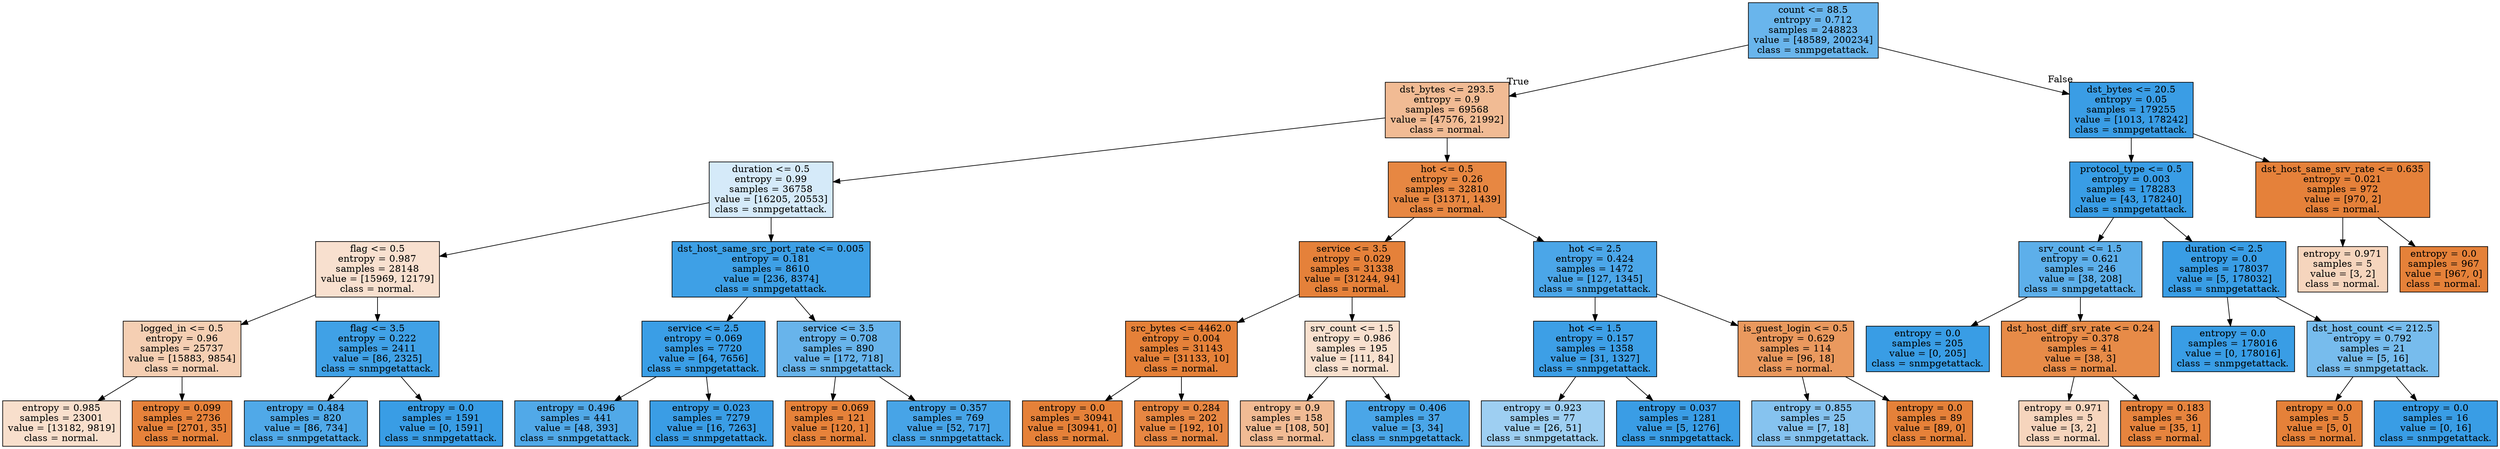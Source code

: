 digraph Tree {
node [shape=box, style="filled", color="black"] ;
0 [label="count <= 88.5\nentropy = 0.712\nsamples = 248823\nvalue = [48589, 200234]\nclass = snmpgetattack.", fillcolor="#399de5c1"] ;
1 [label="dst_bytes <= 293.5\nentropy = 0.9\nsamples = 69568\nvalue = [47576, 21992]\nclass = normal.", fillcolor="#e5813989"] ;
0 -> 1 [labeldistance=2.5, labelangle=45, headlabel="True"] ;
2 [label="duration <= 0.5\nentropy = 0.99\nsamples = 36758\nvalue = [16205, 20553]\nclass = snmpgetattack.", fillcolor="#399de536"] ;
1 -> 2 ;
3 [label="flag <= 0.5\nentropy = 0.987\nsamples = 28148\nvalue = [15969, 12179]\nclass = normal.", fillcolor="#e581393d"] ;
2 -> 3 ;
4 [label="logged_in <= 0.5\nentropy = 0.96\nsamples = 25737\nvalue = [15883, 9854]\nclass = normal.", fillcolor="#e5813961"] ;
3 -> 4 ;
5 [label="entropy = 0.985\nsamples = 23001\nvalue = [13182, 9819]\nclass = normal.", fillcolor="#e5813941"] ;
4 -> 5 ;
6 [label="entropy = 0.099\nsamples = 2736\nvalue = [2701, 35]\nclass = normal.", fillcolor="#e58139fc"] ;
4 -> 6 ;
7 [label="flag <= 3.5\nentropy = 0.222\nsamples = 2411\nvalue = [86, 2325]\nclass = snmpgetattack.", fillcolor="#399de5f6"] ;
3 -> 7 ;
8 [label="entropy = 0.484\nsamples = 820\nvalue = [86, 734]\nclass = snmpgetattack.", fillcolor="#399de5e1"] ;
7 -> 8 ;
9 [label="entropy = 0.0\nsamples = 1591\nvalue = [0, 1591]\nclass = snmpgetattack.", fillcolor="#399de5ff"] ;
7 -> 9 ;
10 [label="dst_host_same_src_port_rate <= 0.005\nentropy = 0.181\nsamples = 8610\nvalue = [236, 8374]\nclass = snmpgetattack.", fillcolor="#399de5f8"] ;
2 -> 10 ;
11 [label="service <= 2.5\nentropy = 0.069\nsamples = 7720\nvalue = [64, 7656]\nclass = snmpgetattack.", fillcolor="#399de5fd"] ;
10 -> 11 ;
12 [label="entropy = 0.496\nsamples = 441\nvalue = [48, 393]\nclass = snmpgetattack.", fillcolor="#399de5e0"] ;
11 -> 12 ;
13 [label="entropy = 0.023\nsamples = 7279\nvalue = [16, 7263]\nclass = snmpgetattack.", fillcolor="#399de5fe"] ;
11 -> 13 ;
14 [label="service <= 3.5\nentropy = 0.708\nsamples = 890\nvalue = [172, 718]\nclass = snmpgetattack.", fillcolor="#399de5c2"] ;
10 -> 14 ;
15 [label="entropy = 0.069\nsamples = 121\nvalue = [120, 1]\nclass = normal.", fillcolor="#e58139fd"] ;
14 -> 15 ;
16 [label="entropy = 0.357\nsamples = 769\nvalue = [52, 717]\nclass = snmpgetattack.", fillcolor="#399de5ed"] ;
14 -> 16 ;
17 [label="hot <= 0.5\nentropy = 0.26\nsamples = 32810\nvalue = [31371, 1439]\nclass = normal.", fillcolor="#e58139f3"] ;
1 -> 17 ;
18 [label="service <= 3.5\nentropy = 0.029\nsamples = 31338\nvalue = [31244, 94]\nclass = normal.", fillcolor="#e58139fe"] ;
17 -> 18 ;
19 [label="src_bytes <= 4462.0\nentropy = 0.004\nsamples = 31143\nvalue = [31133, 10]\nclass = normal.", fillcolor="#e58139ff"] ;
18 -> 19 ;
20 [label="entropy = 0.0\nsamples = 30941\nvalue = [30941, 0]\nclass = normal.", fillcolor="#e58139ff"] ;
19 -> 20 ;
21 [label="entropy = 0.284\nsamples = 202\nvalue = [192, 10]\nclass = normal.", fillcolor="#e58139f2"] ;
19 -> 21 ;
22 [label="srv_count <= 1.5\nentropy = 0.986\nsamples = 195\nvalue = [111, 84]\nclass = normal.", fillcolor="#e581393e"] ;
18 -> 22 ;
23 [label="entropy = 0.9\nsamples = 158\nvalue = [108, 50]\nclass = normal.", fillcolor="#e5813989"] ;
22 -> 23 ;
24 [label="entropy = 0.406\nsamples = 37\nvalue = [3, 34]\nclass = snmpgetattack.", fillcolor="#399de5e9"] ;
22 -> 24 ;
25 [label="hot <= 2.5\nentropy = 0.424\nsamples = 1472\nvalue = [127, 1345]\nclass = snmpgetattack.", fillcolor="#399de5e7"] ;
17 -> 25 ;
26 [label="hot <= 1.5\nentropy = 0.157\nsamples = 1358\nvalue = [31, 1327]\nclass = snmpgetattack.", fillcolor="#399de5f9"] ;
25 -> 26 ;
27 [label="entropy = 0.923\nsamples = 77\nvalue = [26, 51]\nclass = snmpgetattack.", fillcolor="#399de57d"] ;
26 -> 27 ;
28 [label="entropy = 0.037\nsamples = 1281\nvalue = [5, 1276]\nclass = snmpgetattack.", fillcolor="#399de5fe"] ;
26 -> 28 ;
29 [label="is_guest_login <= 0.5\nentropy = 0.629\nsamples = 114\nvalue = [96, 18]\nclass = normal.", fillcolor="#e58139cf"] ;
25 -> 29 ;
30 [label="entropy = 0.855\nsamples = 25\nvalue = [7, 18]\nclass = snmpgetattack.", fillcolor="#399de59c"] ;
29 -> 30 ;
31 [label="entropy = 0.0\nsamples = 89\nvalue = [89, 0]\nclass = normal.", fillcolor="#e58139ff"] ;
29 -> 31 ;
32 [label="dst_bytes <= 20.5\nentropy = 0.05\nsamples = 179255\nvalue = [1013, 178242]\nclass = snmpgetattack.", fillcolor="#399de5fe"] ;
0 -> 32 [labeldistance=2.5, labelangle=-45, headlabel="False"] ;
33 [label="protocol_type <= 0.5\nentropy = 0.003\nsamples = 178283\nvalue = [43, 178240]\nclass = snmpgetattack.", fillcolor="#399de5ff"] ;
32 -> 33 ;
34 [label="srv_count <= 1.5\nentropy = 0.621\nsamples = 246\nvalue = [38, 208]\nclass = snmpgetattack.", fillcolor="#399de5d0"] ;
33 -> 34 ;
35 [label="entropy = 0.0\nsamples = 205\nvalue = [0, 205]\nclass = snmpgetattack.", fillcolor="#399de5ff"] ;
34 -> 35 ;
36 [label="dst_host_diff_srv_rate <= 0.24\nentropy = 0.378\nsamples = 41\nvalue = [38, 3]\nclass = normal.", fillcolor="#e58139eb"] ;
34 -> 36 ;
37 [label="entropy = 0.971\nsamples = 5\nvalue = [3, 2]\nclass = normal.", fillcolor="#e5813955"] ;
36 -> 37 ;
38 [label="entropy = 0.183\nsamples = 36\nvalue = [35, 1]\nclass = normal.", fillcolor="#e58139f8"] ;
36 -> 38 ;
39 [label="duration <= 2.5\nentropy = 0.0\nsamples = 178037\nvalue = [5, 178032]\nclass = snmpgetattack.", fillcolor="#399de5ff"] ;
33 -> 39 ;
40 [label="entropy = 0.0\nsamples = 178016\nvalue = [0, 178016]\nclass = snmpgetattack.", fillcolor="#399de5ff"] ;
39 -> 40 ;
41 [label="dst_host_count <= 212.5\nentropy = 0.792\nsamples = 21\nvalue = [5, 16]\nclass = snmpgetattack.", fillcolor="#399de5af"] ;
39 -> 41 ;
42 [label="entropy = 0.0\nsamples = 5\nvalue = [5, 0]\nclass = normal.", fillcolor="#e58139ff"] ;
41 -> 42 ;
43 [label="entropy = 0.0\nsamples = 16\nvalue = [0, 16]\nclass = snmpgetattack.", fillcolor="#399de5ff"] ;
41 -> 43 ;
44 [label="dst_host_same_srv_rate <= 0.635\nentropy = 0.021\nsamples = 972\nvalue = [970, 2]\nclass = normal.", fillcolor="#e58139fe"] ;
32 -> 44 ;
45 [label="entropy = 0.971\nsamples = 5\nvalue = [3, 2]\nclass = normal.", fillcolor="#e5813955"] ;
44 -> 45 ;
46 [label="entropy = 0.0\nsamples = 967\nvalue = [967, 0]\nclass = normal.", fillcolor="#e58139ff"] ;
44 -> 46 ;
}